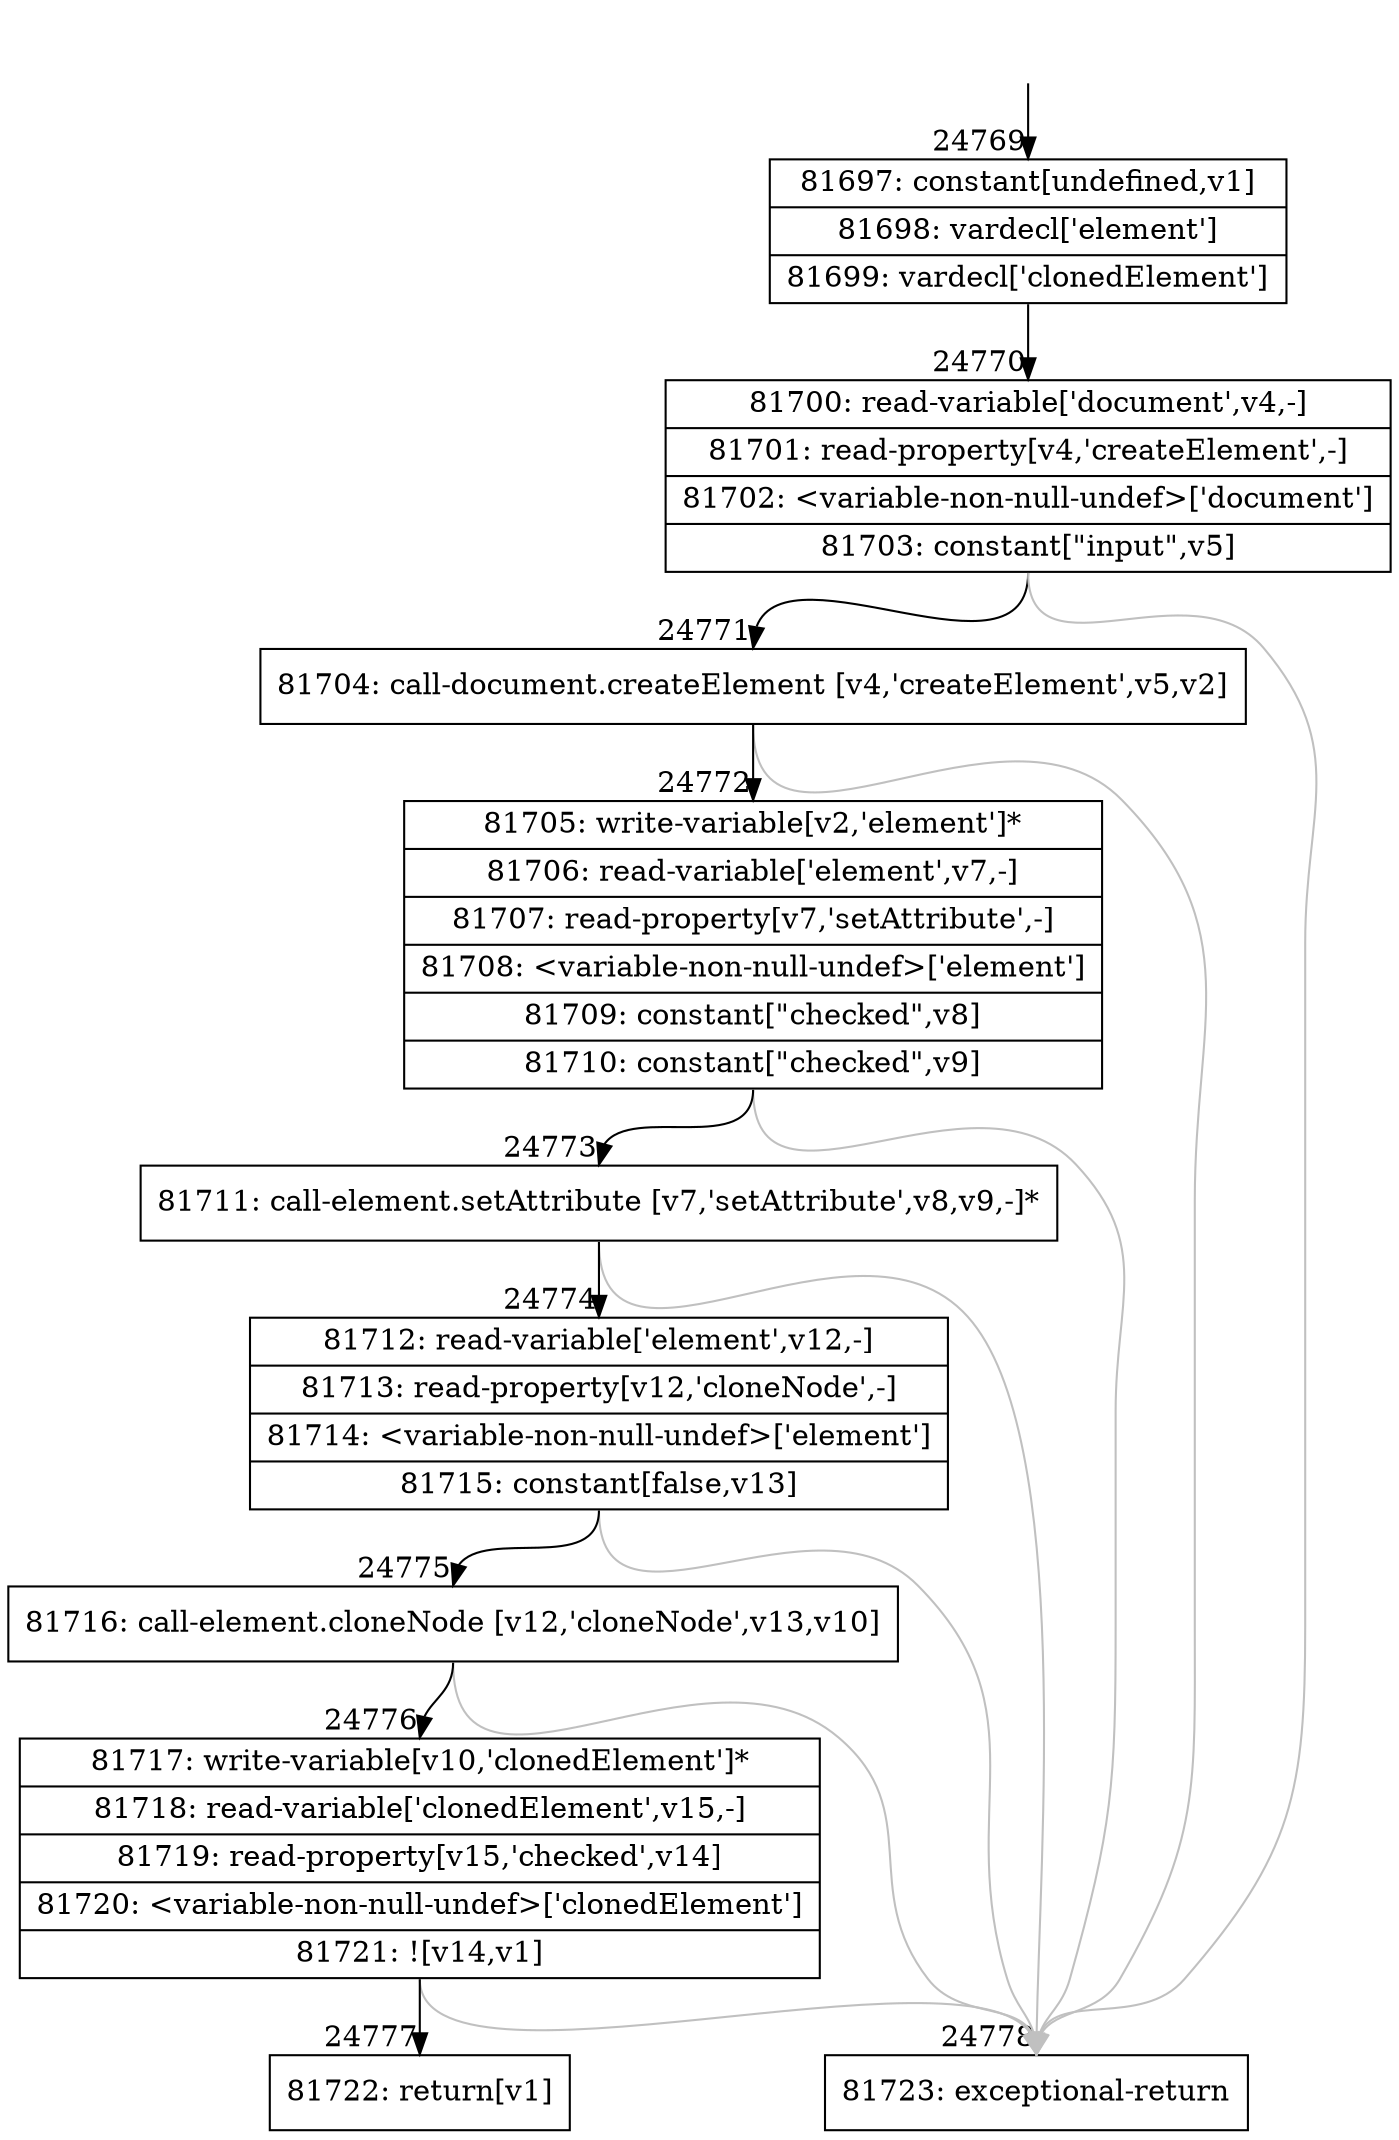 digraph {
rankdir="TD"
BB_entry2175[shape=none,label=""];
BB_entry2175 -> BB24769 [tailport=s, headport=n, headlabel="    24769"]
BB24769 [shape=record label="{81697: constant[undefined,v1]|81698: vardecl['element']|81699: vardecl['clonedElement']}" ] 
BB24769 -> BB24770 [tailport=s, headport=n, headlabel="      24770"]
BB24770 [shape=record label="{81700: read-variable['document',v4,-]|81701: read-property[v4,'createElement',-]|81702: \<variable-non-null-undef\>['document']|81703: constant[\"input\",v5]}" ] 
BB24770 -> BB24771 [tailport=s, headport=n, headlabel="      24771"]
BB24770 -> BB24778 [tailport=s, headport=n, color=gray, headlabel="      24778"]
BB24771 [shape=record label="{81704: call-document.createElement [v4,'createElement',v5,v2]}" ] 
BB24771 -> BB24772 [tailport=s, headport=n, headlabel="      24772"]
BB24771 -> BB24778 [tailport=s, headport=n, color=gray]
BB24772 [shape=record label="{81705: write-variable[v2,'element']*|81706: read-variable['element',v7,-]|81707: read-property[v7,'setAttribute',-]|81708: \<variable-non-null-undef\>['element']|81709: constant[\"checked\",v8]|81710: constant[\"checked\",v9]}" ] 
BB24772 -> BB24773 [tailport=s, headport=n, headlabel="      24773"]
BB24772 -> BB24778 [tailport=s, headport=n, color=gray]
BB24773 [shape=record label="{81711: call-element.setAttribute [v7,'setAttribute',v8,v9,-]*}" ] 
BB24773 -> BB24774 [tailport=s, headport=n, headlabel="      24774"]
BB24773 -> BB24778 [tailport=s, headport=n, color=gray]
BB24774 [shape=record label="{81712: read-variable['element',v12,-]|81713: read-property[v12,'cloneNode',-]|81714: \<variable-non-null-undef\>['element']|81715: constant[false,v13]}" ] 
BB24774 -> BB24775 [tailport=s, headport=n, headlabel="      24775"]
BB24774 -> BB24778 [tailport=s, headport=n, color=gray]
BB24775 [shape=record label="{81716: call-element.cloneNode [v12,'cloneNode',v13,v10]}" ] 
BB24775 -> BB24776 [tailport=s, headport=n, headlabel="      24776"]
BB24775 -> BB24778 [tailport=s, headport=n, color=gray]
BB24776 [shape=record label="{81717: write-variable[v10,'clonedElement']*|81718: read-variable['clonedElement',v15,-]|81719: read-property[v15,'checked',v14]|81720: \<variable-non-null-undef\>['clonedElement']|81721: ![v14,v1]}" ] 
BB24776 -> BB24777 [tailport=s, headport=n, headlabel="      24777"]
BB24776 -> BB24778 [tailport=s, headport=n, color=gray]
BB24777 [shape=record label="{81722: return[v1]}" ] 
BB24778 [shape=record label="{81723: exceptional-return}" ] 
//#$~ 46335
}
